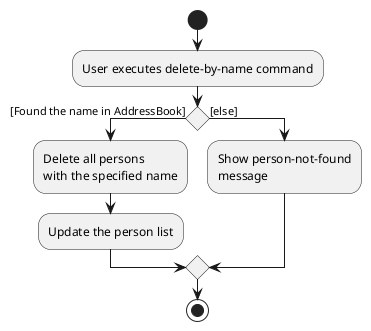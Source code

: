 @startuml
start
:User executes delete-by-name command;

'Since the beta syntax does not support placing the condition outside the
'diamond we place it as the true branch instead.

if () then ([Found the name in AddressBook])
    :Delete all persons
    with the specified name;
    :Update the person list;
else ([else])
    :Show person-not-found
    message;
endif
stop
@enduml